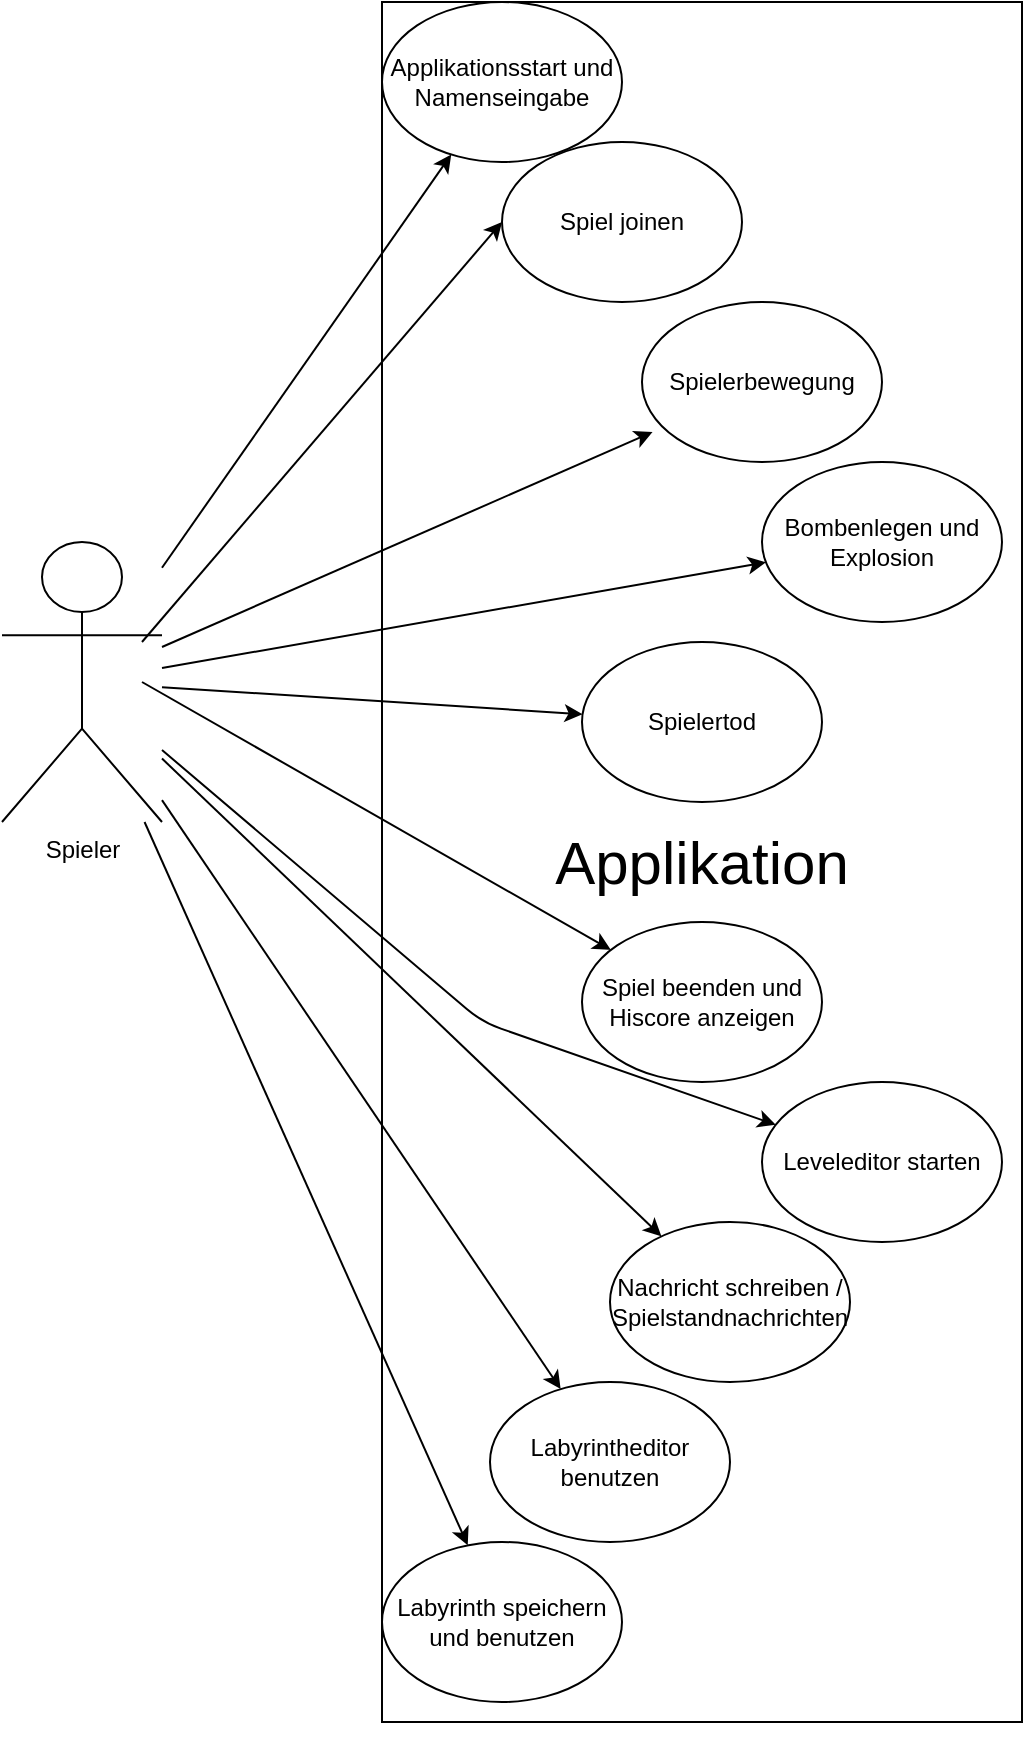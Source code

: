 <mxfile version="13.9.9" type="github">
  <diagram id="hkz-iaXpFmWoAraDN1t4" name="Page-1">
    <mxGraphModel dx="1730" dy="2136" grid="1" gridSize="10" guides="1" tooltips="1" connect="1" arrows="1" fold="1" page="1" pageScale="1" pageWidth="827" pageHeight="1169" math="0" shadow="0">
      <root>
        <mxCell id="0" />
        <mxCell id="1" parent="0" />
        <mxCell id="iZmrzYQ0AmdRKnJRxA6O-11" value="&lt;font style=&quot;font-size: 30px&quot;&gt;Applikation&lt;/font&gt;" style="rounded=0;whiteSpace=wrap;html=1;backgroundOutline=0;" vertex="1" parent="1">
          <mxGeometry x="240" y="-170" width="320" height="860" as="geometry" />
        </mxCell>
        <mxCell id="iZmrzYQ0AmdRKnJRxA6O-1" value="Spieler" style="shape=umlActor;verticalLabelPosition=bottom;verticalAlign=top;html=1;outlineConnect=0;" vertex="1" parent="1">
          <mxGeometry x="50" y="100" width="80" height="140" as="geometry" />
        </mxCell>
        <mxCell id="iZmrzYQ0AmdRKnJRxA6O-6" value="Spielertod" style="ellipse;whiteSpace=wrap;html=1;" vertex="1" parent="1">
          <mxGeometry x="340" y="150" width="120" height="80" as="geometry" />
        </mxCell>
        <mxCell id="iZmrzYQ0AmdRKnJRxA6O-7" value="Bombenlegen und Explosion" style="ellipse;whiteSpace=wrap;html=1;" vertex="1" parent="1">
          <mxGeometry x="430" y="60" width="120" height="80" as="geometry" />
        </mxCell>
        <mxCell id="iZmrzYQ0AmdRKnJRxA6O-8" value="Spielerbewegung" style="ellipse;whiteSpace=wrap;html=1;" vertex="1" parent="1">
          <mxGeometry x="370" y="-20" width="120" height="80" as="geometry" />
        </mxCell>
        <mxCell id="iZmrzYQ0AmdRKnJRxA6O-9" value="Spiel joinen" style="ellipse;whiteSpace=wrap;html=1;" vertex="1" parent="1">
          <mxGeometry x="300" y="-100" width="120" height="80" as="geometry" />
        </mxCell>
        <mxCell id="iZmrzYQ0AmdRKnJRxA6O-10" value="Applikationsstart und Namenseingabe" style="ellipse;whiteSpace=wrap;html=1;" vertex="1" parent="1">
          <mxGeometry x="240" y="-170" width="120" height="80" as="geometry" />
        </mxCell>
        <mxCell id="iZmrzYQ0AmdRKnJRxA6O-14" value="Labyrinth speichern und benutzen" style="ellipse;whiteSpace=wrap;html=1;" vertex="1" parent="1">
          <mxGeometry x="240" y="600" width="120" height="80" as="geometry" />
        </mxCell>
        <mxCell id="iZmrzYQ0AmdRKnJRxA6O-15" value="Labyrintheditor benutzen" style="ellipse;whiteSpace=wrap;html=1;" vertex="1" parent="1">
          <mxGeometry x="294" y="520" width="120" height="80" as="geometry" />
        </mxCell>
        <mxCell id="iZmrzYQ0AmdRKnJRxA6O-16" value="Nachricht schreiben / Spielstandnachrichten" style="ellipse;whiteSpace=wrap;html=1;" vertex="1" parent="1">
          <mxGeometry x="354" y="440" width="120" height="80" as="geometry" />
        </mxCell>
        <mxCell id="iZmrzYQ0AmdRKnJRxA6O-17" value="Leveleditor starten" style="ellipse;whiteSpace=wrap;html=1;" vertex="1" parent="1">
          <mxGeometry x="430" y="370" width="120" height="80" as="geometry" />
        </mxCell>
        <mxCell id="iZmrzYQ0AmdRKnJRxA6O-18" value="Spiel beenden und Hiscore anzeigen" style="ellipse;whiteSpace=wrap;html=1;" vertex="1" parent="1">
          <mxGeometry x="340" y="290" width="120" height="80" as="geometry" />
        </mxCell>
        <mxCell id="iZmrzYQ0AmdRKnJRxA6O-19" style="edgeStyle=orthogonalEdgeStyle;rounded=0;orthogonalLoop=1;jettySize=auto;html=1;exitX=0.5;exitY=1;exitDx=0;exitDy=0;" edge="1" parent="1" source="iZmrzYQ0AmdRKnJRxA6O-11" target="iZmrzYQ0AmdRKnJRxA6O-11">
          <mxGeometry relative="1" as="geometry" />
        </mxCell>
        <mxCell id="iZmrzYQ0AmdRKnJRxA6O-22" value="" style="endArrow=classic;html=1;" edge="1" parent="1" source="iZmrzYQ0AmdRKnJRxA6O-1" target="iZmrzYQ0AmdRKnJRxA6O-10">
          <mxGeometry width="50" height="50" relative="1" as="geometry">
            <mxPoint x="340" y="340" as="sourcePoint" />
            <mxPoint x="390" y="290" as="targetPoint" />
          </mxGeometry>
        </mxCell>
        <mxCell id="iZmrzYQ0AmdRKnJRxA6O-23" value="" style="endArrow=classic;html=1;entryX=0;entryY=0.5;entryDx=0;entryDy=0;" edge="1" parent="1" target="iZmrzYQ0AmdRKnJRxA6O-9">
          <mxGeometry width="50" height="50" relative="1" as="geometry">
            <mxPoint x="120" y="149.997" as="sourcePoint" />
            <mxPoint x="264.627" y="-56.613" as="targetPoint" />
          </mxGeometry>
        </mxCell>
        <mxCell id="iZmrzYQ0AmdRKnJRxA6O-24" value="" style="endArrow=classic;html=1;entryX=0.044;entryY=0.813;entryDx=0;entryDy=0;entryPerimeter=0;" edge="1" parent="1" source="iZmrzYQ0AmdRKnJRxA6O-1" target="iZmrzYQ0AmdRKnJRxA6O-8">
          <mxGeometry width="50" height="50" relative="1" as="geometry">
            <mxPoint x="720" y="196.607" as="sourcePoint" />
            <mxPoint x="864.627" y="-10.003" as="targetPoint" />
          </mxGeometry>
        </mxCell>
        <mxCell id="iZmrzYQ0AmdRKnJRxA6O-25" value="" style="endArrow=classic;html=1;" edge="1" parent="1" source="iZmrzYQ0AmdRKnJRxA6O-1" target="iZmrzYQ0AmdRKnJRxA6O-6">
          <mxGeometry width="50" height="50" relative="1" as="geometry">
            <mxPoint x="670" y="316.607" as="sourcePoint" />
            <mxPoint x="814.627" y="109.997" as="targetPoint" />
          </mxGeometry>
        </mxCell>
        <mxCell id="iZmrzYQ0AmdRKnJRxA6O-26" value="" style="endArrow=classic;html=1;" edge="1" parent="1" source="iZmrzYQ0AmdRKnJRxA6O-1" target="iZmrzYQ0AmdRKnJRxA6O-7">
          <mxGeometry width="50" height="50" relative="1" as="geometry">
            <mxPoint x="890" y="326.607" as="sourcePoint" />
            <mxPoint x="1034.627" y="119.997" as="targetPoint" />
          </mxGeometry>
        </mxCell>
        <mxCell id="iZmrzYQ0AmdRKnJRxA6O-27" value="" style="endArrow=classic;html=1;" edge="1" parent="1" target="iZmrzYQ0AmdRKnJRxA6O-18">
          <mxGeometry width="50" height="50" relative="1" as="geometry">
            <mxPoint x="120" y="170" as="sourcePoint" />
            <mxPoint x="1044.627" y="129.997" as="targetPoint" />
          </mxGeometry>
        </mxCell>
        <mxCell id="iZmrzYQ0AmdRKnJRxA6O-31" value="" style="endArrow=classic;html=1;" edge="1" parent="1" source="iZmrzYQ0AmdRKnJRxA6O-1" target="iZmrzYQ0AmdRKnJRxA6O-14">
          <mxGeometry width="50" height="50" relative="1" as="geometry">
            <mxPoint x="100" y="170" as="sourcePoint" />
            <mxPoint x="210" y="330" as="targetPoint" />
          </mxGeometry>
        </mxCell>
        <mxCell id="iZmrzYQ0AmdRKnJRxA6O-32" value="" style="endArrow=classic;html=1;" edge="1" parent="1" source="iZmrzYQ0AmdRKnJRxA6O-1" target="iZmrzYQ0AmdRKnJRxA6O-15">
          <mxGeometry width="50" height="50" relative="1" as="geometry">
            <mxPoint x="80" y="160" as="sourcePoint" />
            <mxPoint x="220" y="340" as="targetPoint" />
          </mxGeometry>
        </mxCell>
        <mxCell id="iZmrzYQ0AmdRKnJRxA6O-33" value="" style="endArrow=classic;html=1;" edge="1" parent="1" source="iZmrzYQ0AmdRKnJRxA6O-1" target="iZmrzYQ0AmdRKnJRxA6O-16">
          <mxGeometry width="50" height="50" relative="1" as="geometry">
            <mxPoint x="110" y="400" as="sourcePoint" />
            <mxPoint x="230" y="350" as="targetPoint" />
          </mxGeometry>
        </mxCell>
        <mxCell id="iZmrzYQ0AmdRKnJRxA6O-34" value="" style="endArrow=classic;html=1;" edge="1" parent="1" source="iZmrzYQ0AmdRKnJRxA6O-1" target="iZmrzYQ0AmdRKnJRxA6O-17">
          <mxGeometry width="50" height="50" relative="1" as="geometry">
            <mxPoint x="120" y="410" as="sourcePoint" />
            <mxPoint x="240" y="360" as="targetPoint" />
            <Array as="points">
              <mxPoint x="290" y="340" />
            </Array>
          </mxGeometry>
        </mxCell>
      </root>
    </mxGraphModel>
  </diagram>
</mxfile>
